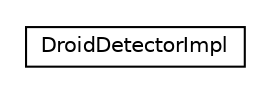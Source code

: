 #!/usr/local/bin/dot
#
# Class diagram 
# Generated by UMLGraph version 5.1 (http://www.umlgraph.org/)
#

digraph G {
	edge [fontname="Helvetica",fontsize=10,labelfontname="Helvetica",labelfontsize=10];
	node [fontname="Helvetica",fontsize=10,shape=plaintext];
	nodesep=0.25;
	ranksep=0.5;
	// com.gc.iotools.fmt.detect.droid.DroidDetectorImpl
	c0 [label=<<table title="com.gc.iotools.fmt.detect.droid.DroidDetectorImpl" border="0" cellborder="1" cellspacing="0" cellpadding="2" port="p" href="./DroidDetectorImpl.html">
		<tr><td><table border="0" cellspacing="0" cellpadding="1">
<tr><td align="center" balign="center"> DroidDetectorImpl </td></tr>
		</table></td></tr>
		</table>>, fontname="Helvetica", fontcolor="black", fontsize=10.0];
}

